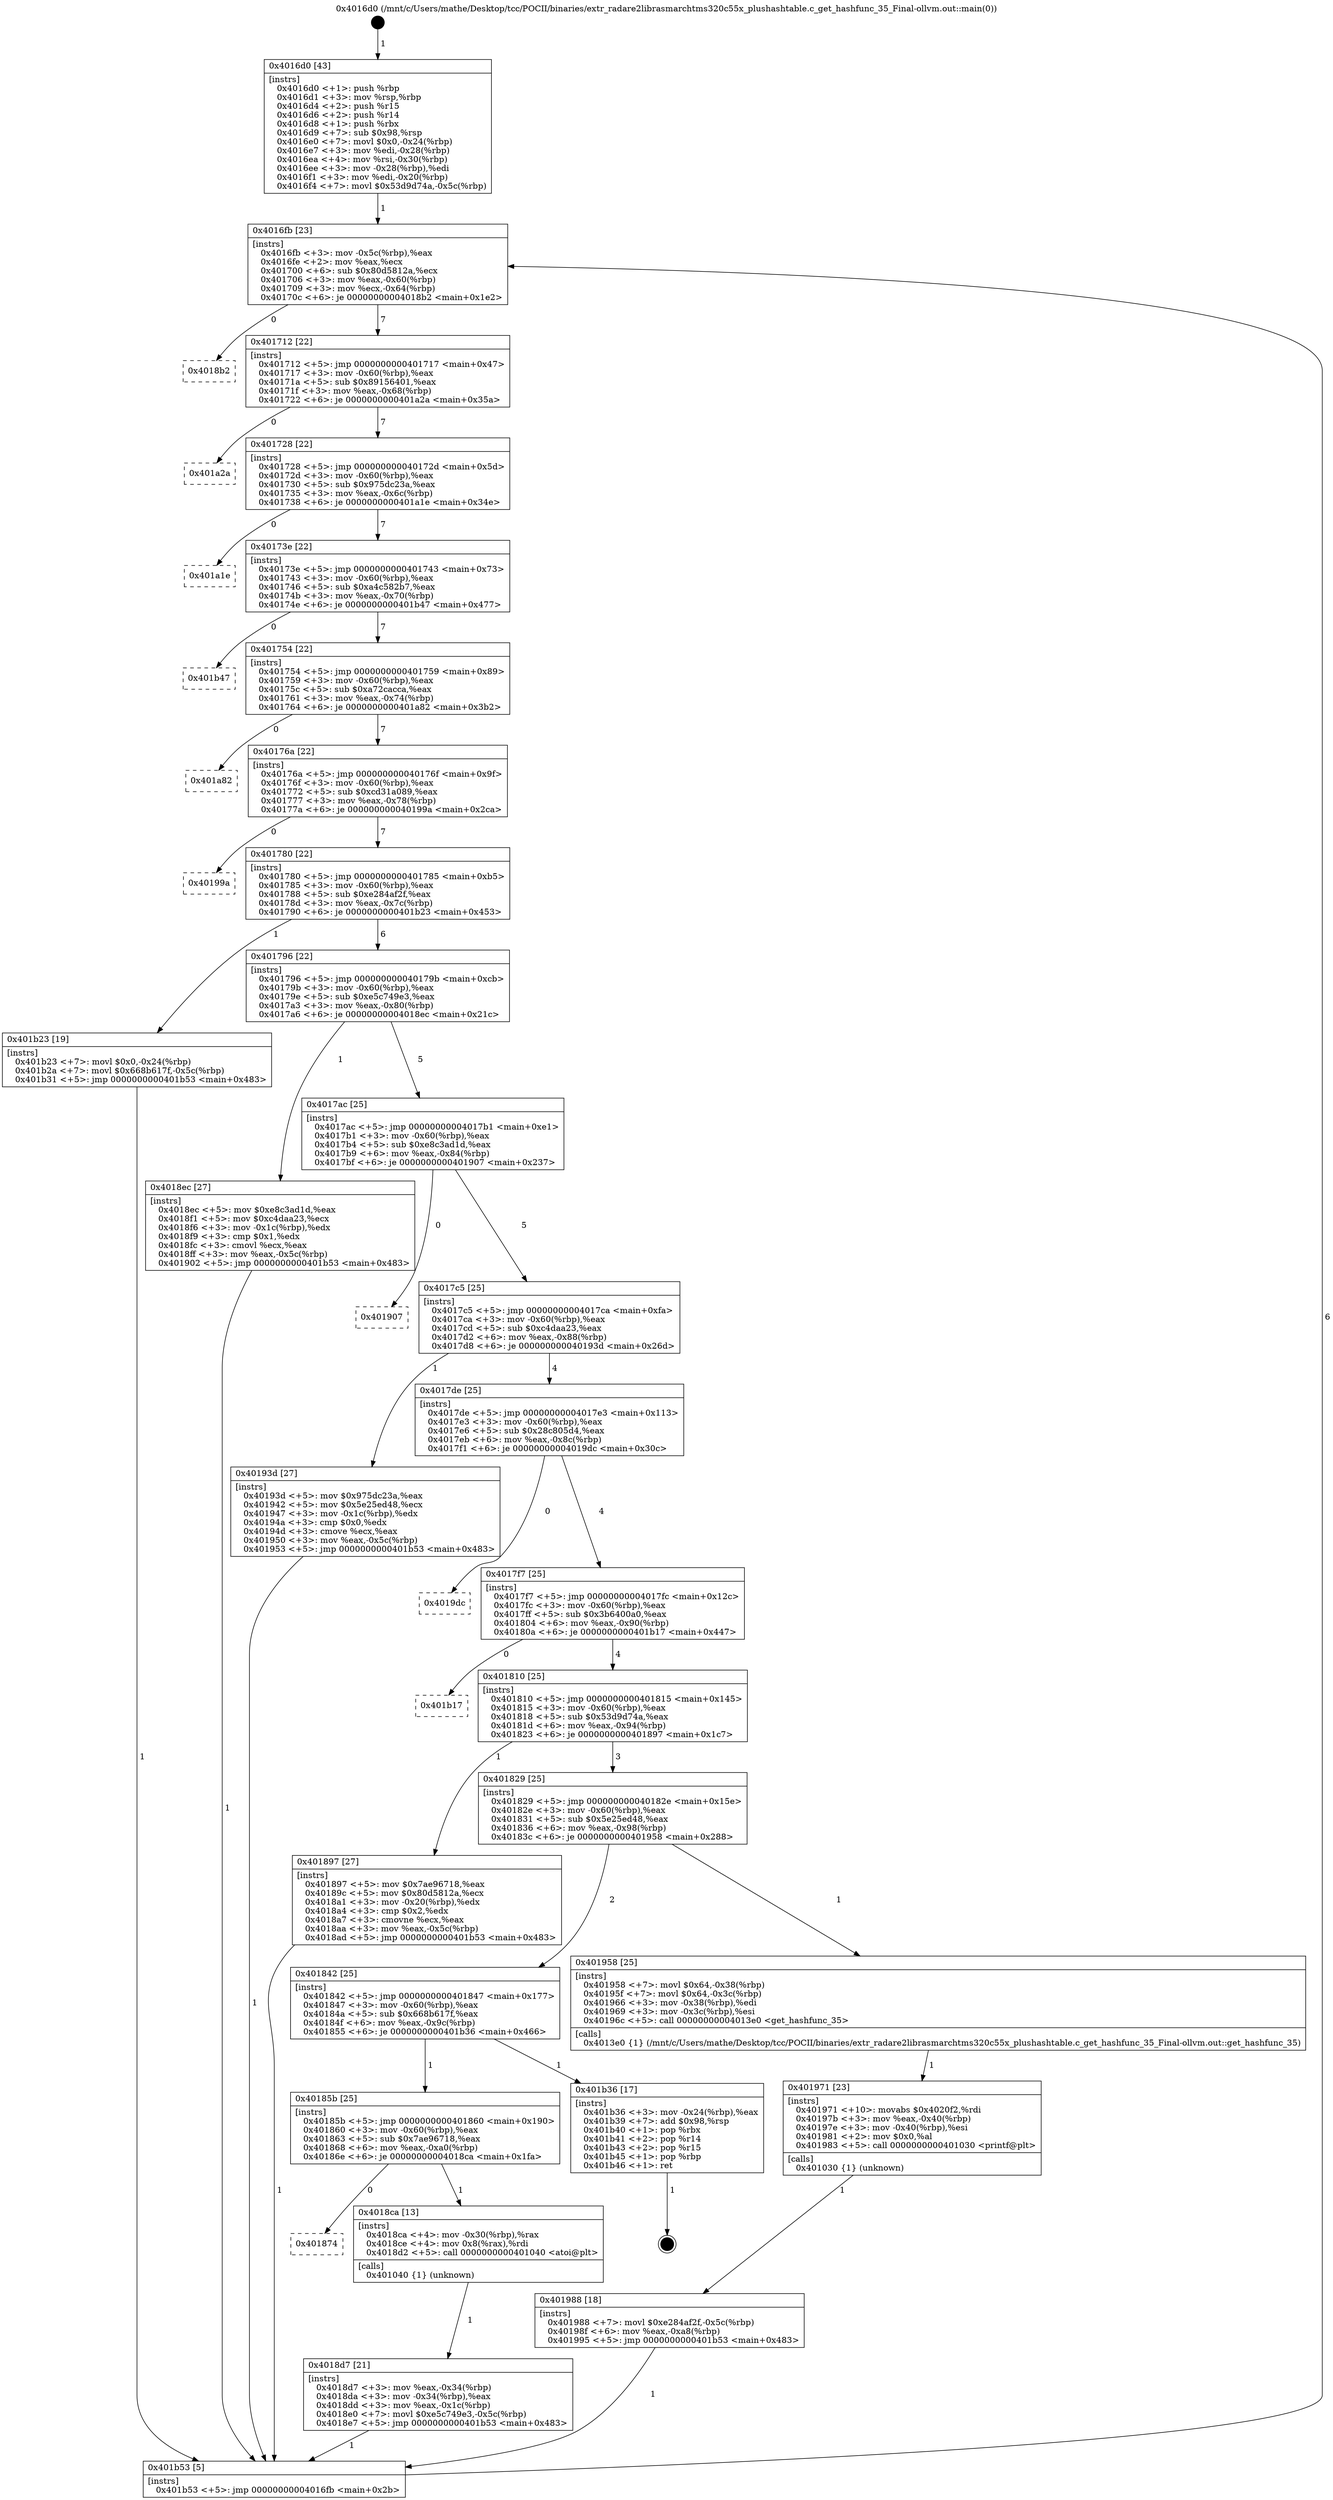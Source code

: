 digraph "0x4016d0" {
  label = "0x4016d0 (/mnt/c/Users/mathe/Desktop/tcc/POCII/binaries/extr_radare2librasmarchtms320c55x_plushashtable.c_get_hashfunc_35_Final-ollvm.out::main(0))"
  labelloc = "t"
  node[shape=record]

  Entry [label="",width=0.3,height=0.3,shape=circle,fillcolor=black,style=filled]
  "0x4016fb" [label="{
     0x4016fb [23]\l
     | [instrs]\l
     &nbsp;&nbsp;0x4016fb \<+3\>: mov -0x5c(%rbp),%eax\l
     &nbsp;&nbsp;0x4016fe \<+2\>: mov %eax,%ecx\l
     &nbsp;&nbsp;0x401700 \<+6\>: sub $0x80d5812a,%ecx\l
     &nbsp;&nbsp;0x401706 \<+3\>: mov %eax,-0x60(%rbp)\l
     &nbsp;&nbsp;0x401709 \<+3\>: mov %ecx,-0x64(%rbp)\l
     &nbsp;&nbsp;0x40170c \<+6\>: je 00000000004018b2 \<main+0x1e2\>\l
  }"]
  "0x4018b2" [label="{
     0x4018b2\l
  }", style=dashed]
  "0x401712" [label="{
     0x401712 [22]\l
     | [instrs]\l
     &nbsp;&nbsp;0x401712 \<+5\>: jmp 0000000000401717 \<main+0x47\>\l
     &nbsp;&nbsp;0x401717 \<+3\>: mov -0x60(%rbp),%eax\l
     &nbsp;&nbsp;0x40171a \<+5\>: sub $0x89156401,%eax\l
     &nbsp;&nbsp;0x40171f \<+3\>: mov %eax,-0x68(%rbp)\l
     &nbsp;&nbsp;0x401722 \<+6\>: je 0000000000401a2a \<main+0x35a\>\l
  }"]
  Exit [label="",width=0.3,height=0.3,shape=circle,fillcolor=black,style=filled,peripheries=2]
  "0x401a2a" [label="{
     0x401a2a\l
  }", style=dashed]
  "0x401728" [label="{
     0x401728 [22]\l
     | [instrs]\l
     &nbsp;&nbsp;0x401728 \<+5\>: jmp 000000000040172d \<main+0x5d\>\l
     &nbsp;&nbsp;0x40172d \<+3\>: mov -0x60(%rbp),%eax\l
     &nbsp;&nbsp;0x401730 \<+5\>: sub $0x975dc23a,%eax\l
     &nbsp;&nbsp;0x401735 \<+3\>: mov %eax,-0x6c(%rbp)\l
     &nbsp;&nbsp;0x401738 \<+6\>: je 0000000000401a1e \<main+0x34e\>\l
  }"]
  "0x401988" [label="{
     0x401988 [18]\l
     | [instrs]\l
     &nbsp;&nbsp;0x401988 \<+7\>: movl $0xe284af2f,-0x5c(%rbp)\l
     &nbsp;&nbsp;0x40198f \<+6\>: mov %eax,-0xa8(%rbp)\l
     &nbsp;&nbsp;0x401995 \<+5\>: jmp 0000000000401b53 \<main+0x483\>\l
  }"]
  "0x401a1e" [label="{
     0x401a1e\l
  }", style=dashed]
  "0x40173e" [label="{
     0x40173e [22]\l
     | [instrs]\l
     &nbsp;&nbsp;0x40173e \<+5\>: jmp 0000000000401743 \<main+0x73\>\l
     &nbsp;&nbsp;0x401743 \<+3\>: mov -0x60(%rbp),%eax\l
     &nbsp;&nbsp;0x401746 \<+5\>: sub $0xa4c582b7,%eax\l
     &nbsp;&nbsp;0x40174b \<+3\>: mov %eax,-0x70(%rbp)\l
     &nbsp;&nbsp;0x40174e \<+6\>: je 0000000000401b47 \<main+0x477\>\l
  }"]
  "0x401971" [label="{
     0x401971 [23]\l
     | [instrs]\l
     &nbsp;&nbsp;0x401971 \<+10\>: movabs $0x4020f2,%rdi\l
     &nbsp;&nbsp;0x40197b \<+3\>: mov %eax,-0x40(%rbp)\l
     &nbsp;&nbsp;0x40197e \<+3\>: mov -0x40(%rbp),%esi\l
     &nbsp;&nbsp;0x401981 \<+2\>: mov $0x0,%al\l
     &nbsp;&nbsp;0x401983 \<+5\>: call 0000000000401030 \<printf@plt\>\l
     | [calls]\l
     &nbsp;&nbsp;0x401030 \{1\} (unknown)\l
  }"]
  "0x401b47" [label="{
     0x401b47\l
  }", style=dashed]
  "0x401754" [label="{
     0x401754 [22]\l
     | [instrs]\l
     &nbsp;&nbsp;0x401754 \<+5\>: jmp 0000000000401759 \<main+0x89\>\l
     &nbsp;&nbsp;0x401759 \<+3\>: mov -0x60(%rbp),%eax\l
     &nbsp;&nbsp;0x40175c \<+5\>: sub $0xa72cacca,%eax\l
     &nbsp;&nbsp;0x401761 \<+3\>: mov %eax,-0x74(%rbp)\l
     &nbsp;&nbsp;0x401764 \<+6\>: je 0000000000401a82 \<main+0x3b2\>\l
  }"]
  "0x4018d7" [label="{
     0x4018d7 [21]\l
     | [instrs]\l
     &nbsp;&nbsp;0x4018d7 \<+3\>: mov %eax,-0x34(%rbp)\l
     &nbsp;&nbsp;0x4018da \<+3\>: mov -0x34(%rbp),%eax\l
     &nbsp;&nbsp;0x4018dd \<+3\>: mov %eax,-0x1c(%rbp)\l
     &nbsp;&nbsp;0x4018e0 \<+7\>: movl $0xe5c749e3,-0x5c(%rbp)\l
     &nbsp;&nbsp;0x4018e7 \<+5\>: jmp 0000000000401b53 \<main+0x483\>\l
  }"]
  "0x401a82" [label="{
     0x401a82\l
  }", style=dashed]
  "0x40176a" [label="{
     0x40176a [22]\l
     | [instrs]\l
     &nbsp;&nbsp;0x40176a \<+5\>: jmp 000000000040176f \<main+0x9f\>\l
     &nbsp;&nbsp;0x40176f \<+3\>: mov -0x60(%rbp),%eax\l
     &nbsp;&nbsp;0x401772 \<+5\>: sub $0xcd31a089,%eax\l
     &nbsp;&nbsp;0x401777 \<+3\>: mov %eax,-0x78(%rbp)\l
     &nbsp;&nbsp;0x40177a \<+6\>: je 000000000040199a \<main+0x2ca\>\l
  }"]
  "0x401874" [label="{
     0x401874\l
  }", style=dashed]
  "0x40199a" [label="{
     0x40199a\l
  }", style=dashed]
  "0x401780" [label="{
     0x401780 [22]\l
     | [instrs]\l
     &nbsp;&nbsp;0x401780 \<+5\>: jmp 0000000000401785 \<main+0xb5\>\l
     &nbsp;&nbsp;0x401785 \<+3\>: mov -0x60(%rbp),%eax\l
     &nbsp;&nbsp;0x401788 \<+5\>: sub $0xe284af2f,%eax\l
     &nbsp;&nbsp;0x40178d \<+3\>: mov %eax,-0x7c(%rbp)\l
     &nbsp;&nbsp;0x401790 \<+6\>: je 0000000000401b23 \<main+0x453\>\l
  }"]
  "0x4018ca" [label="{
     0x4018ca [13]\l
     | [instrs]\l
     &nbsp;&nbsp;0x4018ca \<+4\>: mov -0x30(%rbp),%rax\l
     &nbsp;&nbsp;0x4018ce \<+4\>: mov 0x8(%rax),%rdi\l
     &nbsp;&nbsp;0x4018d2 \<+5\>: call 0000000000401040 \<atoi@plt\>\l
     | [calls]\l
     &nbsp;&nbsp;0x401040 \{1\} (unknown)\l
  }"]
  "0x401b23" [label="{
     0x401b23 [19]\l
     | [instrs]\l
     &nbsp;&nbsp;0x401b23 \<+7\>: movl $0x0,-0x24(%rbp)\l
     &nbsp;&nbsp;0x401b2a \<+7\>: movl $0x668b617f,-0x5c(%rbp)\l
     &nbsp;&nbsp;0x401b31 \<+5\>: jmp 0000000000401b53 \<main+0x483\>\l
  }"]
  "0x401796" [label="{
     0x401796 [22]\l
     | [instrs]\l
     &nbsp;&nbsp;0x401796 \<+5\>: jmp 000000000040179b \<main+0xcb\>\l
     &nbsp;&nbsp;0x40179b \<+3\>: mov -0x60(%rbp),%eax\l
     &nbsp;&nbsp;0x40179e \<+5\>: sub $0xe5c749e3,%eax\l
     &nbsp;&nbsp;0x4017a3 \<+3\>: mov %eax,-0x80(%rbp)\l
     &nbsp;&nbsp;0x4017a6 \<+6\>: je 00000000004018ec \<main+0x21c\>\l
  }"]
  "0x40185b" [label="{
     0x40185b [25]\l
     | [instrs]\l
     &nbsp;&nbsp;0x40185b \<+5\>: jmp 0000000000401860 \<main+0x190\>\l
     &nbsp;&nbsp;0x401860 \<+3\>: mov -0x60(%rbp),%eax\l
     &nbsp;&nbsp;0x401863 \<+5\>: sub $0x7ae96718,%eax\l
     &nbsp;&nbsp;0x401868 \<+6\>: mov %eax,-0xa0(%rbp)\l
     &nbsp;&nbsp;0x40186e \<+6\>: je 00000000004018ca \<main+0x1fa\>\l
  }"]
  "0x4018ec" [label="{
     0x4018ec [27]\l
     | [instrs]\l
     &nbsp;&nbsp;0x4018ec \<+5\>: mov $0xe8c3ad1d,%eax\l
     &nbsp;&nbsp;0x4018f1 \<+5\>: mov $0xc4daa23,%ecx\l
     &nbsp;&nbsp;0x4018f6 \<+3\>: mov -0x1c(%rbp),%edx\l
     &nbsp;&nbsp;0x4018f9 \<+3\>: cmp $0x1,%edx\l
     &nbsp;&nbsp;0x4018fc \<+3\>: cmovl %ecx,%eax\l
     &nbsp;&nbsp;0x4018ff \<+3\>: mov %eax,-0x5c(%rbp)\l
     &nbsp;&nbsp;0x401902 \<+5\>: jmp 0000000000401b53 \<main+0x483\>\l
  }"]
  "0x4017ac" [label="{
     0x4017ac [25]\l
     | [instrs]\l
     &nbsp;&nbsp;0x4017ac \<+5\>: jmp 00000000004017b1 \<main+0xe1\>\l
     &nbsp;&nbsp;0x4017b1 \<+3\>: mov -0x60(%rbp),%eax\l
     &nbsp;&nbsp;0x4017b4 \<+5\>: sub $0xe8c3ad1d,%eax\l
     &nbsp;&nbsp;0x4017b9 \<+6\>: mov %eax,-0x84(%rbp)\l
     &nbsp;&nbsp;0x4017bf \<+6\>: je 0000000000401907 \<main+0x237\>\l
  }"]
  "0x401b36" [label="{
     0x401b36 [17]\l
     | [instrs]\l
     &nbsp;&nbsp;0x401b36 \<+3\>: mov -0x24(%rbp),%eax\l
     &nbsp;&nbsp;0x401b39 \<+7\>: add $0x98,%rsp\l
     &nbsp;&nbsp;0x401b40 \<+1\>: pop %rbx\l
     &nbsp;&nbsp;0x401b41 \<+2\>: pop %r14\l
     &nbsp;&nbsp;0x401b43 \<+2\>: pop %r15\l
     &nbsp;&nbsp;0x401b45 \<+1\>: pop %rbp\l
     &nbsp;&nbsp;0x401b46 \<+1\>: ret\l
  }"]
  "0x401907" [label="{
     0x401907\l
  }", style=dashed]
  "0x4017c5" [label="{
     0x4017c5 [25]\l
     | [instrs]\l
     &nbsp;&nbsp;0x4017c5 \<+5\>: jmp 00000000004017ca \<main+0xfa\>\l
     &nbsp;&nbsp;0x4017ca \<+3\>: mov -0x60(%rbp),%eax\l
     &nbsp;&nbsp;0x4017cd \<+5\>: sub $0xc4daa23,%eax\l
     &nbsp;&nbsp;0x4017d2 \<+6\>: mov %eax,-0x88(%rbp)\l
     &nbsp;&nbsp;0x4017d8 \<+6\>: je 000000000040193d \<main+0x26d\>\l
  }"]
  "0x401842" [label="{
     0x401842 [25]\l
     | [instrs]\l
     &nbsp;&nbsp;0x401842 \<+5\>: jmp 0000000000401847 \<main+0x177\>\l
     &nbsp;&nbsp;0x401847 \<+3\>: mov -0x60(%rbp),%eax\l
     &nbsp;&nbsp;0x40184a \<+5\>: sub $0x668b617f,%eax\l
     &nbsp;&nbsp;0x40184f \<+6\>: mov %eax,-0x9c(%rbp)\l
     &nbsp;&nbsp;0x401855 \<+6\>: je 0000000000401b36 \<main+0x466\>\l
  }"]
  "0x40193d" [label="{
     0x40193d [27]\l
     | [instrs]\l
     &nbsp;&nbsp;0x40193d \<+5\>: mov $0x975dc23a,%eax\l
     &nbsp;&nbsp;0x401942 \<+5\>: mov $0x5e25ed48,%ecx\l
     &nbsp;&nbsp;0x401947 \<+3\>: mov -0x1c(%rbp),%edx\l
     &nbsp;&nbsp;0x40194a \<+3\>: cmp $0x0,%edx\l
     &nbsp;&nbsp;0x40194d \<+3\>: cmove %ecx,%eax\l
     &nbsp;&nbsp;0x401950 \<+3\>: mov %eax,-0x5c(%rbp)\l
     &nbsp;&nbsp;0x401953 \<+5\>: jmp 0000000000401b53 \<main+0x483\>\l
  }"]
  "0x4017de" [label="{
     0x4017de [25]\l
     | [instrs]\l
     &nbsp;&nbsp;0x4017de \<+5\>: jmp 00000000004017e3 \<main+0x113\>\l
     &nbsp;&nbsp;0x4017e3 \<+3\>: mov -0x60(%rbp),%eax\l
     &nbsp;&nbsp;0x4017e6 \<+5\>: sub $0x28c805d4,%eax\l
     &nbsp;&nbsp;0x4017eb \<+6\>: mov %eax,-0x8c(%rbp)\l
     &nbsp;&nbsp;0x4017f1 \<+6\>: je 00000000004019dc \<main+0x30c\>\l
  }"]
  "0x401958" [label="{
     0x401958 [25]\l
     | [instrs]\l
     &nbsp;&nbsp;0x401958 \<+7\>: movl $0x64,-0x38(%rbp)\l
     &nbsp;&nbsp;0x40195f \<+7\>: movl $0x64,-0x3c(%rbp)\l
     &nbsp;&nbsp;0x401966 \<+3\>: mov -0x38(%rbp),%edi\l
     &nbsp;&nbsp;0x401969 \<+3\>: mov -0x3c(%rbp),%esi\l
     &nbsp;&nbsp;0x40196c \<+5\>: call 00000000004013e0 \<get_hashfunc_35\>\l
     | [calls]\l
     &nbsp;&nbsp;0x4013e0 \{1\} (/mnt/c/Users/mathe/Desktop/tcc/POCII/binaries/extr_radare2librasmarchtms320c55x_plushashtable.c_get_hashfunc_35_Final-ollvm.out::get_hashfunc_35)\l
  }"]
  "0x4019dc" [label="{
     0x4019dc\l
  }", style=dashed]
  "0x4017f7" [label="{
     0x4017f7 [25]\l
     | [instrs]\l
     &nbsp;&nbsp;0x4017f7 \<+5\>: jmp 00000000004017fc \<main+0x12c\>\l
     &nbsp;&nbsp;0x4017fc \<+3\>: mov -0x60(%rbp),%eax\l
     &nbsp;&nbsp;0x4017ff \<+5\>: sub $0x3b6400a0,%eax\l
     &nbsp;&nbsp;0x401804 \<+6\>: mov %eax,-0x90(%rbp)\l
     &nbsp;&nbsp;0x40180a \<+6\>: je 0000000000401b17 \<main+0x447\>\l
  }"]
  "0x4016d0" [label="{
     0x4016d0 [43]\l
     | [instrs]\l
     &nbsp;&nbsp;0x4016d0 \<+1\>: push %rbp\l
     &nbsp;&nbsp;0x4016d1 \<+3\>: mov %rsp,%rbp\l
     &nbsp;&nbsp;0x4016d4 \<+2\>: push %r15\l
     &nbsp;&nbsp;0x4016d6 \<+2\>: push %r14\l
     &nbsp;&nbsp;0x4016d8 \<+1\>: push %rbx\l
     &nbsp;&nbsp;0x4016d9 \<+7\>: sub $0x98,%rsp\l
     &nbsp;&nbsp;0x4016e0 \<+7\>: movl $0x0,-0x24(%rbp)\l
     &nbsp;&nbsp;0x4016e7 \<+3\>: mov %edi,-0x28(%rbp)\l
     &nbsp;&nbsp;0x4016ea \<+4\>: mov %rsi,-0x30(%rbp)\l
     &nbsp;&nbsp;0x4016ee \<+3\>: mov -0x28(%rbp),%edi\l
     &nbsp;&nbsp;0x4016f1 \<+3\>: mov %edi,-0x20(%rbp)\l
     &nbsp;&nbsp;0x4016f4 \<+7\>: movl $0x53d9d74a,-0x5c(%rbp)\l
  }"]
  "0x401b17" [label="{
     0x401b17\l
  }", style=dashed]
  "0x401810" [label="{
     0x401810 [25]\l
     | [instrs]\l
     &nbsp;&nbsp;0x401810 \<+5\>: jmp 0000000000401815 \<main+0x145\>\l
     &nbsp;&nbsp;0x401815 \<+3\>: mov -0x60(%rbp),%eax\l
     &nbsp;&nbsp;0x401818 \<+5\>: sub $0x53d9d74a,%eax\l
     &nbsp;&nbsp;0x40181d \<+6\>: mov %eax,-0x94(%rbp)\l
     &nbsp;&nbsp;0x401823 \<+6\>: je 0000000000401897 \<main+0x1c7\>\l
  }"]
  "0x401b53" [label="{
     0x401b53 [5]\l
     | [instrs]\l
     &nbsp;&nbsp;0x401b53 \<+5\>: jmp 00000000004016fb \<main+0x2b\>\l
  }"]
  "0x401897" [label="{
     0x401897 [27]\l
     | [instrs]\l
     &nbsp;&nbsp;0x401897 \<+5\>: mov $0x7ae96718,%eax\l
     &nbsp;&nbsp;0x40189c \<+5\>: mov $0x80d5812a,%ecx\l
     &nbsp;&nbsp;0x4018a1 \<+3\>: mov -0x20(%rbp),%edx\l
     &nbsp;&nbsp;0x4018a4 \<+3\>: cmp $0x2,%edx\l
     &nbsp;&nbsp;0x4018a7 \<+3\>: cmovne %ecx,%eax\l
     &nbsp;&nbsp;0x4018aa \<+3\>: mov %eax,-0x5c(%rbp)\l
     &nbsp;&nbsp;0x4018ad \<+5\>: jmp 0000000000401b53 \<main+0x483\>\l
  }"]
  "0x401829" [label="{
     0x401829 [25]\l
     | [instrs]\l
     &nbsp;&nbsp;0x401829 \<+5\>: jmp 000000000040182e \<main+0x15e\>\l
     &nbsp;&nbsp;0x40182e \<+3\>: mov -0x60(%rbp),%eax\l
     &nbsp;&nbsp;0x401831 \<+5\>: sub $0x5e25ed48,%eax\l
     &nbsp;&nbsp;0x401836 \<+6\>: mov %eax,-0x98(%rbp)\l
     &nbsp;&nbsp;0x40183c \<+6\>: je 0000000000401958 \<main+0x288\>\l
  }"]
  Entry -> "0x4016d0" [label=" 1"]
  "0x4016fb" -> "0x4018b2" [label=" 0"]
  "0x4016fb" -> "0x401712" [label=" 7"]
  "0x401b36" -> Exit [label=" 1"]
  "0x401712" -> "0x401a2a" [label=" 0"]
  "0x401712" -> "0x401728" [label=" 7"]
  "0x401b23" -> "0x401b53" [label=" 1"]
  "0x401728" -> "0x401a1e" [label=" 0"]
  "0x401728" -> "0x40173e" [label=" 7"]
  "0x401988" -> "0x401b53" [label=" 1"]
  "0x40173e" -> "0x401b47" [label=" 0"]
  "0x40173e" -> "0x401754" [label=" 7"]
  "0x401971" -> "0x401988" [label=" 1"]
  "0x401754" -> "0x401a82" [label=" 0"]
  "0x401754" -> "0x40176a" [label=" 7"]
  "0x401958" -> "0x401971" [label=" 1"]
  "0x40176a" -> "0x40199a" [label=" 0"]
  "0x40176a" -> "0x401780" [label=" 7"]
  "0x40193d" -> "0x401b53" [label=" 1"]
  "0x401780" -> "0x401b23" [label=" 1"]
  "0x401780" -> "0x401796" [label=" 6"]
  "0x4018ec" -> "0x401b53" [label=" 1"]
  "0x401796" -> "0x4018ec" [label=" 1"]
  "0x401796" -> "0x4017ac" [label=" 5"]
  "0x4018ca" -> "0x4018d7" [label=" 1"]
  "0x4017ac" -> "0x401907" [label=" 0"]
  "0x4017ac" -> "0x4017c5" [label=" 5"]
  "0x40185b" -> "0x401874" [label=" 0"]
  "0x4017c5" -> "0x40193d" [label=" 1"]
  "0x4017c5" -> "0x4017de" [label=" 4"]
  "0x4018d7" -> "0x401b53" [label=" 1"]
  "0x4017de" -> "0x4019dc" [label=" 0"]
  "0x4017de" -> "0x4017f7" [label=" 4"]
  "0x401842" -> "0x40185b" [label=" 1"]
  "0x4017f7" -> "0x401b17" [label=" 0"]
  "0x4017f7" -> "0x401810" [label=" 4"]
  "0x40185b" -> "0x4018ca" [label=" 1"]
  "0x401810" -> "0x401897" [label=" 1"]
  "0x401810" -> "0x401829" [label=" 3"]
  "0x401897" -> "0x401b53" [label=" 1"]
  "0x4016d0" -> "0x4016fb" [label=" 1"]
  "0x401b53" -> "0x4016fb" [label=" 6"]
  "0x401842" -> "0x401b36" [label=" 1"]
  "0x401829" -> "0x401958" [label=" 1"]
  "0x401829" -> "0x401842" [label=" 2"]
}
